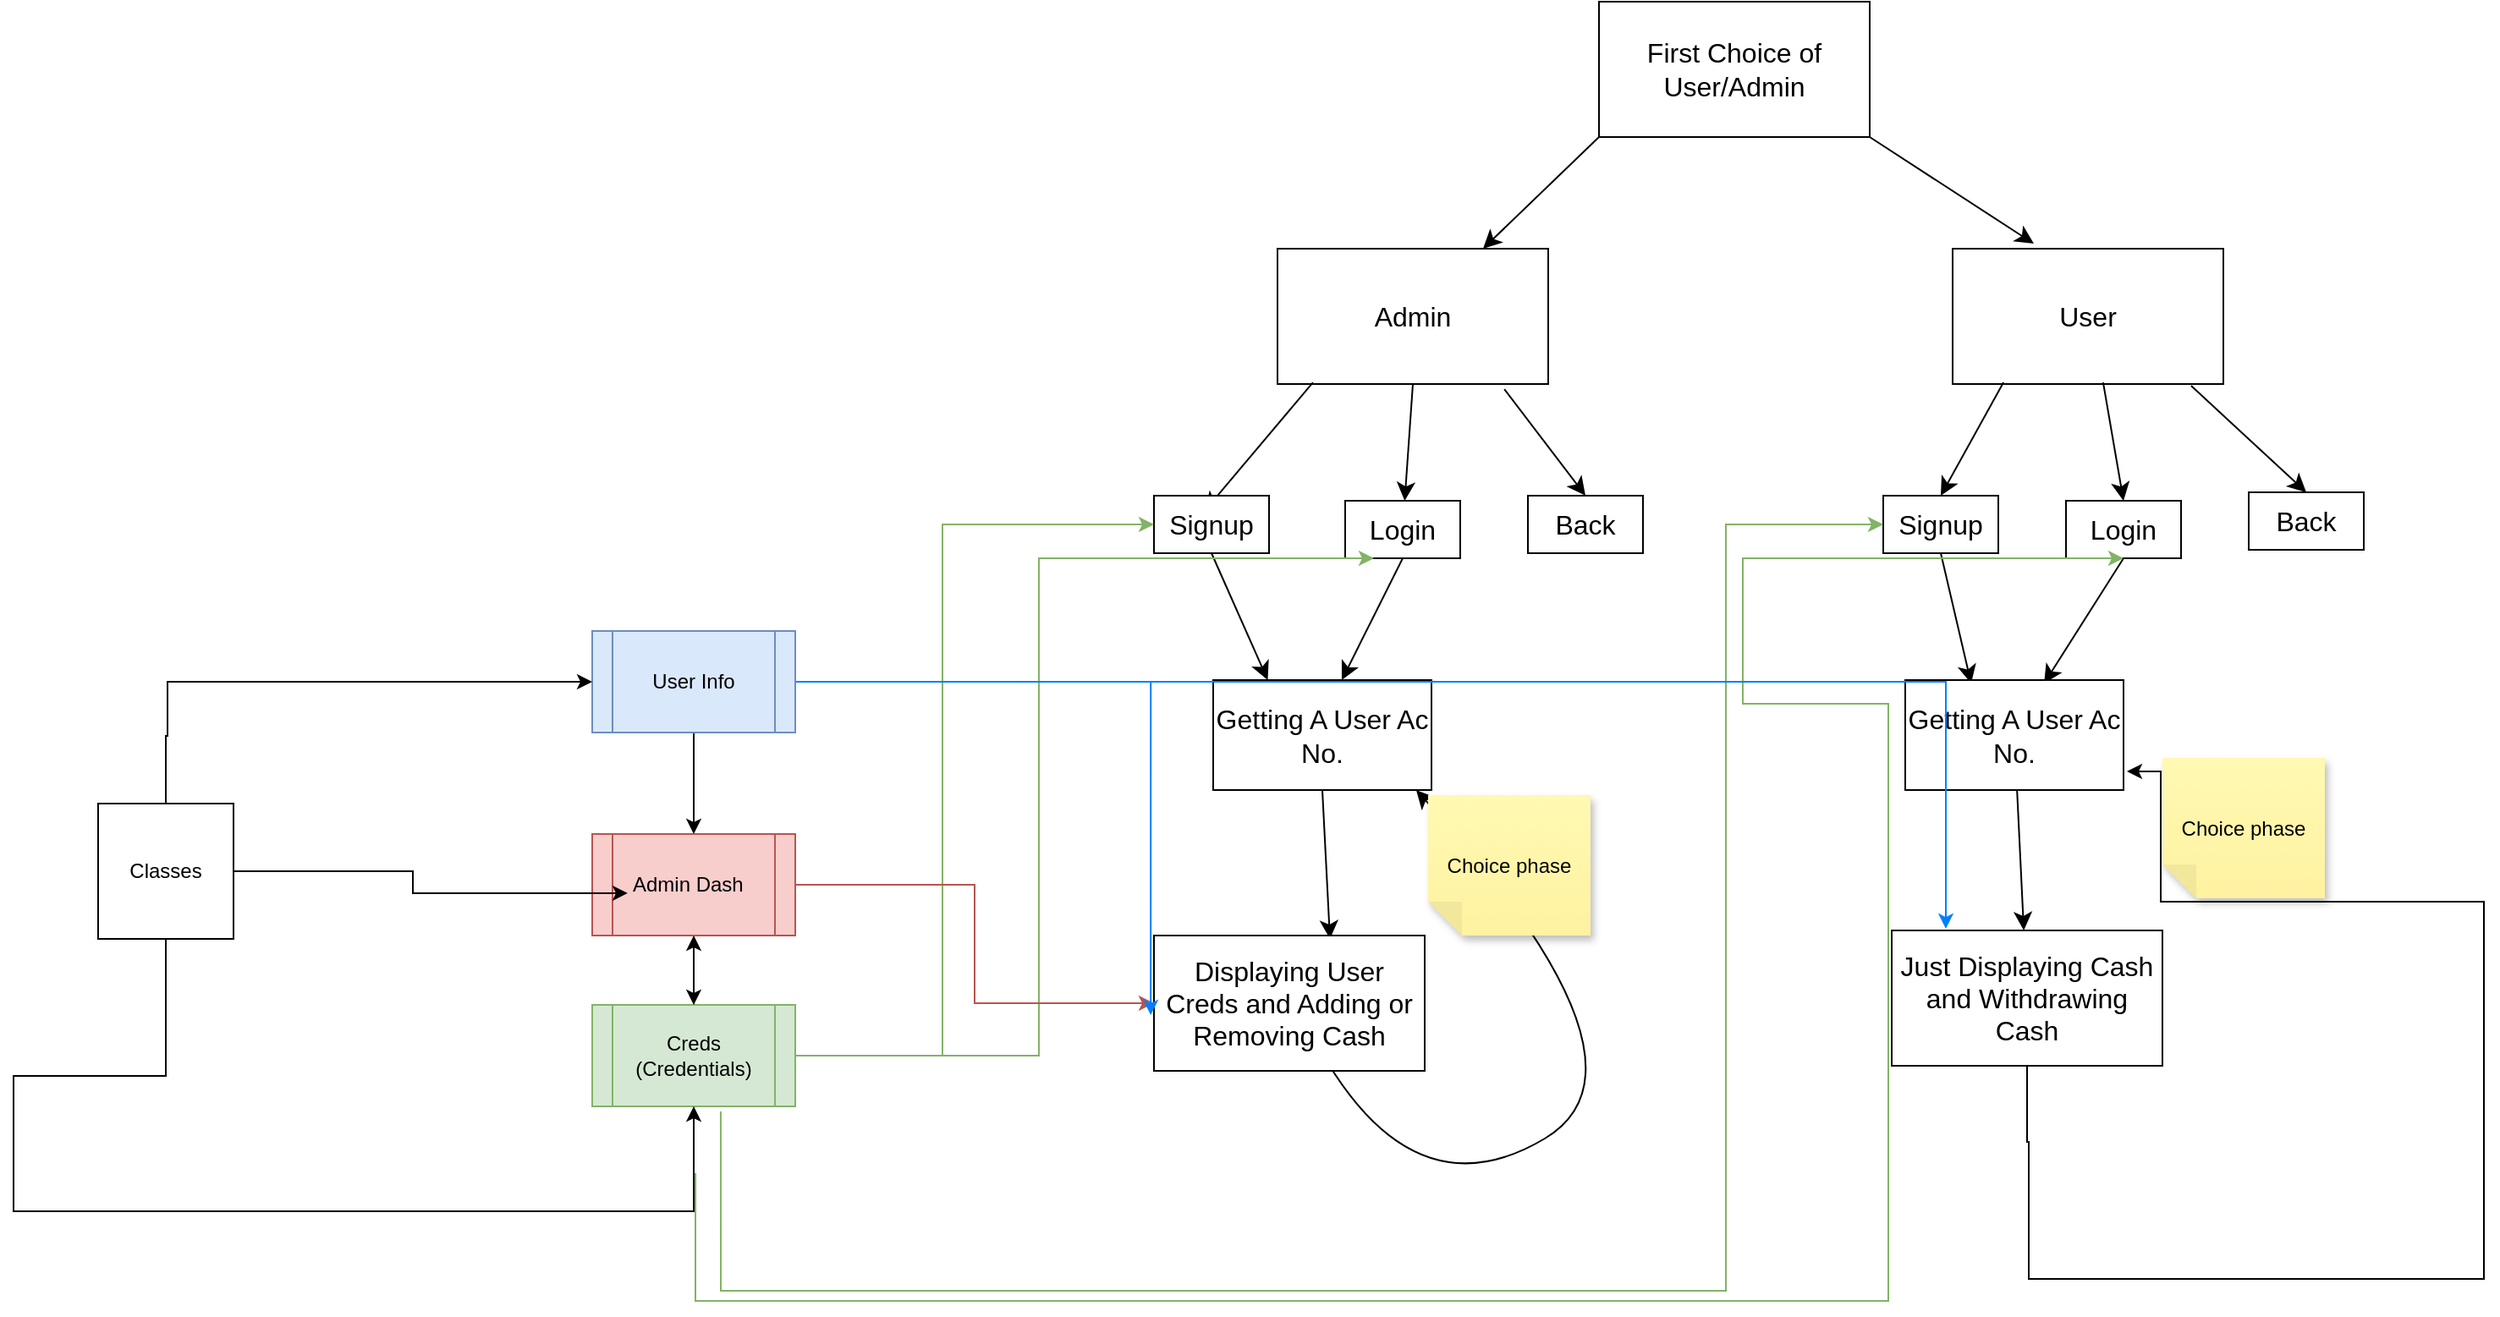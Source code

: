 <mxfile version="23.1.2" type="device">
  <diagram name="Page-1" id="r5ffIwT0-qjKUBOTaA5o">
    <mxGraphModel dx="2200" dy="539" grid="0" gridSize="10" guides="1" tooltips="1" connect="1" arrows="1" fold="1" page="0" pageScale="1" pageWidth="850" pageHeight="1100" math="0" shadow="0">
      <root>
        <mxCell id="0" />
        <mxCell id="1" parent="0" />
        <mxCell id="_A-_bPxh8dxzWCv0fmBQ-1" value="&lt;div&gt;First Choice of&lt;/div&gt;&lt;div&gt;User/Admin&lt;br&gt;&lt;/div&gt;" style="rounded=0;whiteSpace=wrap;html=1;fontSize=16;" parent="1" vertex="1">
          <mxGeometry x="117" y="65" width="160" height="80" as="geometry" />
        </mxCell>
        <mxCell id="_A-_bPxh8dxzWCv0fmBQ-8" value="" style="edgeStyle=none;orthogonalLoop=1;jettySize=auto;html=1;rounded=0;fontSize=12;curved=1;startSize=8;endSize=8;exitX=1;exitY=1;exitDx=0;exitDy=0;entryX=0.3;entryY=-0.037;entryDx=0;entryDy=0;entryPerimeter=0;" parent="1" source="_A-_bPxh8dxzWCv0fmBQ-1" target="_A-_bPxh8dxzWCv0fmBQ-11" edge="1">
          <mxGeometry width="120" relative="1" as="geometry">
            <mxPoint x="200" y="200" as="sourcePoint" />
            <mxPoint x="336" y="213" as="targetPoint" />
            <Array as="points" />
          </mxGeometry>
        </mxCell>
        <mxCell id="_A-_bPxh8dxzWCv0fmBQ-9" value="" style="edgeStyle=none;orthogonalLoop=1;jettySize=auto;html=1;rounded=0;fontSize=12;curved=1;startSize=8;endSize=8;exitX=0;exitY=1;exitDx=0;exitDy=0;" parent="1" source="_A-_bPxh8dxzWCv0fmBQ-1" target="_A-_bPxh8dxzWCv0fmBQ-10" edge="1">
          <mxGeometry width="120" relative="1" as="geometry">
            <mxPoint x="200" y="200" as="sourcePoint" />
            <mxPoint x="73" y="218" as="targetPoint" />
            <Array as="points" />
          </mxGeometry>
        </mxCell>
        <mxCell id="_A-_bPxh8dxzWCv0fmBQ-10" value="Admin" style="rounded=0;whiteSpace=wrap;html=1;fontSize=16;" parent="1" vertex="1">
          <mxGeometry x="-73" y="211" width="160" height="80" as="geometry" />
        </mxCell>
        <mxCell id="_A-_bPxh8dxzWCv0fmBQ-11" value="User" style="rounded=0;whiteSpace=wrap;html=1;fontSize=16;" parent="1" vertex="1">
          <mxGeometry x="326" y="211" width="160" height="80" as="geometry" />
        </mxCell>
        <mxCell id="_A-_bPxh8dxzWCv0fmBQ-12" value="" style="edgeStyle=none;orthogonalLoop=1;jettySize=auto;html=1;rounded=0;fontSize=12;curved=1;startSize=8;endSize=8;exitX=0.131;exitY=0.988;exitDx=0;exitDy=0;exitPerimeter=0;entryX=0.441;entryY=0.265;entryDx=0;entryDy=0;entryPerimeter=0;" parent="1" source="_A-_bPxh8dxzWCv0fmBQ-10" target="_A-_bPxh8dxzWCv0fmBQ-18" edge="1">
          <mxGeometry width="120" relative="1" as="geometry">
            <mxPoint x="200" y="303" as="sourcePoint" />
            <mxPoint x="-103" y="316" as="targetPoint" />
            <Array as="points" />
          </mxGeometry>
        </mxCell>
        <mxCell id="_A-_bPxh8dxzWCv0fmBQ-13" value="" style="edgeStyle=none;orthogonalLoop=1;jettySize=auto;html=1;rounded=0;fontSize=12;curved=1;startSize=8;endSize=8;exitX=0.838;exitY=1.038;exitDx=0;exitDy=0;exitPerimeter=0;entryX=0.5;entryY=0;entryDx=0;entryDy=0;entryPerimeter=0;" parent="1" source="_A-_bPxh8dxzWCv0fmBQ-10" target="_A-_bPxh8dxzWCv0fmBQ-24" edge="1">
          <mxGeometry width="120" relative="1" as="geometry">
            <mxPoint x="80" y="290.96" as="sourcePoint" />
            <mxPoint x="111" y="355" as="targetPoint" />
            <Array as="points" />
          </mxGeometry>
        </mxCell>
        <mxCell id="_A-_bPxh8dxzWCv0fmBQ-14" value="" style="edgeStyle=none;orthogonalLoop=1;jettySize=auto;html=1;rounded=0;fontSize=12;curved=1;startSize=8;endSize=8;exitX=0.881;exitY=1.013;exitDx=0;exitDy=0;exitPerimeter=0;entryX=0.5;entryY=0;entryDx=0;entryDy=0;" parent="1" source="_A-_bPxh8dxzWCv0fmBQ-11" target="_A-_bPxh8dxzWCv0fmBQ-27" edge="1">
          <mxGeometry width="120" relative="1" as="geometry">
            <mxPoint x="444.92" y="290.96" as="sourcePoint" />
            <mxPoint x="494.92" y="351.96" as="targetPoint" />
            <Array as="points" />
          </mxGeometry>
        </mxCell>
        <mxCell id="_A-_bPxh8dxzWCv0fmBQ-15" value="" style="edgeStyle=none;orthogonalLoop=1;jettySize=auto;html=1;rounded=0;fontSize=12;curved=1;startSize=8;endSize=8;exitX=0.188;exitY=0.988;exitDx=0;exitDy=0;exitPerimeter=0;entryX=0.5;entryY=0;entryDx=0;entryDy=0;" parent="1" source="_A-_bPxh8dxzWCv0fmBQ-11" target="_A-_bPxh8dxzWCv0fmBQ-25" edge="1">
          <mxGeometry width="120" relative="1" as="geometry">
            <mxPoint x="354" y="293" as="sourcePoint" />
            <mxPoint x="330" y="353" as="targetPoint" />
            <Array as="points" />
          </mxGeometry>
        </mxCell>
        <mxCell id="_A-_bPxh8dxzWCv0fmBQ-16" value="" style="edgeStyle=none;orthogonalLoop=1;jettySize=auto;html=1;rounded=0;fontSize=12;curved=1;startSize=8;endSize=8;exitX=0.556;exitY=0.988;exitDx=0;exitDy=0;exitPerimeter=0;entryX=0.5;entryY=0;entryDx=0;entryDy=0;" parent="1" source="_A-_bPxh8dxzWCv0fmBQ-11" target="_A-_bPxh8dxzWCv0fmBQ-26" edge="1">
          <mxGeometry width="120" relative="1" as="geometry">
            <mxPoint x="413" y="290.96" as="sourcePoint" />
            <mxPoint x="413" y="354" as="targetPoint" />
            <Array as="points" />
          </mxGeometry>
        </mxCell>
        <mxCell id="_A-_bPxh8dxzWCv0fmBQ-17" value="" style="edgeStyle=none;orthogonalLoop=1;jettySize=auto;html=1;rounded=0;fontSize=12;curved=1;startSize=8;endSize=8;exitX=0.5;exitY=1;exitDx=0;exitDy=0;" parent="1" source="_A-_bPxh8dxzWCv0fmBQ-10" target="_A-_bPxh8dxzWCv0fmBQ-23" edge="1">
          <mxGeometry width="120" relative="1" as="geometry">
            <mxPoint x="6" y="290.96" as="sourcePoint" />
            <mxPoint x="4" y="354.96" as="targetPoint" />
            <Array as="points" />
          </mxGeometry>
        </mxCell>
        <mxCell id="_A-_bPxh8dxzWCv0fmBQ-18" value="Signup" style="rounded=0;whiteSpace=wrap;html=1;fontSize=16;" parent="1" vertex="1">
          <mxGeometry x="-146" y="357" width="68" height="34" as="geometry" />
        </mxCell>
        <mxCell id="_A-_bPxh8dxzWCv0fmBQ-23" value="Login" style="rounded=0;whiteSpace=wrap;html=1;fontSize=16;" parent="1" vertex="1">
          <mxGeometry x="-33" y="360" width="68" height="34" as="geometry" />
        </mxCell>
        <mxCell id="_A-_bPxh8dxzWCv0fmBQ-24" value="Back" style="rounded=0;whiteSpace=wrap;html=1;fontSize=16;" parent="1" vertex="1">
          <mxGeometry x="75" y="357" width="68" height="34" as="geometry" />
        </mxCell>
        <mxCell id="_A-_bPxh8dxzWCv0fmBQ-25" value="Signup" style="rounded=0;whiteSpace=wrap;html=1;fontSize=16;" parent="1" vertex="1">
          <mxGeometry x="285" y="357" width="68" height="34" as="geometry" />
        </mxCell>
        <mxCell id="_A-_bPxh8dxzWCv0fmBQ-26" value="Login" style="rounded=0;whiteSpace=wrap;html=1;fontSize=16;" parent="1" vertex="1">
          <mxGeometry x="393" y="360" width="68" height="34" as="geometry" />
        </mxCell>
        <mxCell id="_A-_bPxh8dxzWCv0fmBQ-27" value="Back" style="rounded=0;whiteSpace=wrap;html=1;fontSize=16;" parent="1" vertex="1">
          <mxGeometry x="501" y="355" width="68" height="34" as="geometry" />
        </mxCell>
        <mxCell id="_A-_bPxh8dxzWCv0fmBQ-28" value="" style="edgeStyle=none;orthogonalLoop=1;jettySize=auto;html=1;rounded=0;fontSize=12;curved=1;startSize=8;endSize=8;exitX=0.5;exitY=1;exitDx=0;exitDy=0;entryX=0.25;entryY=0;entryDx=0;entryDy=0;" parent="1" source="_A-_bPxh8dxzWCv0fmBQ-18" target="_A-_bPxh8dxzWCv0fmBQ-32" edge="1">
          <mxGeometry width="120" relative="1" as="geometry">
            <mxPoint x="-115" y="397" as="sourcePoint" />
            <mxPoint x="-83" y="465" as="targetPoint" />
            <Array as="points" />
          </mxGeometry>
        </mxCell>
        <mxCell id="_A-_bPxh8dxzWCv0fmBQ-29" value="" style="edgeStyle=none;orthogonalLoop=1;jettySize=auto;html=1;rounded=0;fontSize=12;curved=1;startSize=8;endSize=8;exitX=0.5;exitY=1;exitDx=0;exitDy=0;entryX=0.589;entryY=0;entryDx=0;entryDy=0;entryPerimeter=0;" parent="1" source="_A-_bPxh8dxzWCv0fmBQ-23" target="_A-_bPxh8dxzWCv0fmBQ-32" edge="1">
          <mxGeometry width="120" relative="1" as="geometry">
            <mxPoint x="3" y="399" as="sourcePoint" />
            <mxPoint x="-27" y="467" as="targetPoint" />
            <Array as="points" />
          </mxGeometry>
        </mxCell>
        <mxCell id="_A-_bPxh8dxzWCv0fmBQ-30" value="" style="edgeStyle=none;orthogonalLoop=1;jettySize=auto;html=1;rounded=0;fontSize=12;curved=1;startSize=8;endSize=8;exitX=0.5;exitY=1;exitDx=0;exitDy=0;entryX=0.636;entryY=0.031;entryDx=0;entryDy=0;entryPerimeter=0;" parent="1" source="_A-_bPxh8dxzWCv0fmBQ-26" target="_A-_bPxh8dxzWCv0fmBQ-33" edge="1">
          <mxGeometry width="120" relative="1" as="geometry">
            <mxPoint x="426" y="398" as="sourcePoint" />
            <mxPoint x="397" y="468" as="targetPoint" />
            <Array as="points" />
          </mxGeometry>
        </mxCell>
        <mxCell id="_A-_bPxh8dxzWCv0fmBQ-31" value="" style="edgeStyle=none;orthogonalLoop=1;jettySize=auto;html=1;rounded=0;fontSize=12;curved=1;startSize=8;endSize=8;exitX=0.5;exitY=1;exitDx=0;exitDy=0;entryX=0.302;entryY=0.031;entryDx=0;entryDy=0;entryPerimeter=0;" parent="1" source="_A-_bPxh8dxzWCv0fmBQ-25" target="_A-_bPxh8dxzWCv0fmBQ-33" edge="1">
          <mxGeometry width="120" relative="1" as="geometry">
            <mxPoint x="316" y="394" as="sourcePoint" />
            <mxPoint x="325" y="464" as="targetPoint" />
            <Array as="points" />
          </mxGeometry>
        </mxCell>
        <mxCell id="_A-_bPxh8dxzWCv0fmBQ-32" value="Getting A User Ac No." style="rounded=0;whiteSpace=wrap;html=1;fontSize=16;" parent="1" vertex="1">
          <mxGeometry x="-111" y="466" width="129" height="65" as="geometry" />
        </mxCell>
        <mxCell id="_A-_bPxh8dxzWCv0fmBQ-39" value="" style="edgeStyle=none;curved=1;rounded=0;orthogonalLoop=1;jettySize=auto;html=1;fontSize=12;startSize=8;endSize=8;" parent="1" source="_A-_bPxh8dxzWCv0fmBQ-33" target="_A-_bPxh8dxzWCv0fmBQ-38" edge="1">
          <mxGeometry relative="1" as="geometry" />
        </mxCell>
        <mxCell id="_A-_bPxh8dxzWCv0fmBQ-33" value="Getting A User Ac No." style="rounded=0;whiteSpace=wrap;html=1;fontSize=16;" parent="1" vertex="1">
          <mxGeometry x="298" y="466" width="129" height="65" as="geometry" />
        </mxCell>
        <mxCell id="_A-_bPxh8dxzWCv0fmBQ-35" value="" style="edgeStyle=none;orthogonalLoop=1;jettySize=auto;html=1;rounded=0;fontSize=12;curved=1;startSize=8;endSize=8;exitX=0.5;exitY=1;exitDx=0;exitDy=0;entryX=0.65;entryY=0.025;entryDx=0;entryDy=0;entryPerimeter=0;" parent="1" source="_A-_bPxh8dxzWCv0fmBQ-32" target="_A-_bPxh8dxzWCv0fmBQ-36" edge="1">
          <mxGeometry width="120" relative="1" as="geometry">
            <mxPoint x="-47" y="553" as="sourcePoint" />
            <mxPoint x="-53" y="610" as="targetPoint" />
            <Array as="points" />
          </mxGeometry>
        </mxCell>
        <mxCell id="_A-_bPxh8dxzWCv0fmBQ-44" style="edgeStyle=none;curved=1;rounded=0;orthogonalLoop=1;jettySize=auto;html=1;fontSize=12;startSize=8;endSize=8;entryX=0.93;entryY=1;entryDx=0;entryDy=0;entryPerimeter=0;" parent="1" source="_A-_bPxh8dxzWCv0fmBQ-36" target="_A-_bPxh8dxzWCv0fmBQ-32" edge="1">
          <mxGeometry relative="1" as="geometry">
            <mxPoint x="124" y="620" as="targetPoint" />
            <Array as="points">
              <mxPoint x="13" y="780" />
              <mxPoint x="157" y="694" />
            </Array>
          </mxGeometry>
        </mxCell>
        <mxCell id="_A-_bPxh8dxzWCv0fmBQ-36" value="Displaying User Creds and Adding or Removing Cash" style="rounded=0;whiteSpace=wrap;html=1;fontSize=16;" parent="1" vertex="1">
          <mxGeometry x="-146" y="617" width="160" height="80" as="geometry" />
        </mxCell>
        <mxCell id="OGSjCngKymhnxez_8z23-2" value="" style="edgeStyle=orthogonalEdgeStyle;rounded=0;orthogonalLoop=1;jettySize=auto;html=1;" edge="1" parent="1" source="_A-_bPxh8dxzWCv0fmBQ-38">
          <mxGeometry relative="1" as="geometry">
            <mxPoint x="429" y="520" as="targetPoint" />
            <Array as="points">
              <mxPoint x="370" y="739" />
              <mxPoint x="371" y="739" />
              <mxPoint x="371" y="820" />
              <mxPoint x="640" y="820" />
              <mxPoint x="640" y="597" />
              <mxPoint x="449" y="597" />
            </Array>
          </mxGeometry>
        </mxCell>
        <mxCell id="_A-_bPxh8dxzWCv0fmBQ-38" value="Just Displaying Cash and Withdrawing Cash" style="rounded=0;whiteSpace=wrap;html=1;fontSize=16;" parent="1" vertex="1">
          <mxGeometry x="290" y="614" width="160" height="80" as="geometry" />
        </mxCell>
        <mxCell id="OGSjCngKymhnxez_8z23-3" value="Choice phase" style="shape=note;whiteSpace=wrap;html=1;backgroundOutline=1;fontColor=#000000;darkOpacity=0.05;fillColor=#FFF9B2;strokeColor=none;fillStyle=solid;direction=west;gradientDirection=north;gradientColor=#FFF2A1;shadow=1;size=20;pointerEvents=1;" vertex="1" parent="1">
          <mxGeometry x="16" y="534" width="96" height="83" as="geometry" />
        </mxCell>
        <mxCell id="OGSjCngKymhnxez_8z23-4" value="Choice phase" style="shape=note;whiteSpace=wrap;html=1;backgroundOutline=1;fontColor=#000000;darkOpacity=0.05;fillColor=#FFF9B2;strokeColor=none;fillStyle=solid;direction=west;gradientDirection=north;gradientColor=#FFF2A1;shadow=1;size=20;pointerEvents=1;" vertex="1" parent="1">
          <mxGeometry x="450" y="512" width="96" height="83" as="geometry" />
        </mxCell>
        <mxCell id="OGSjCngKymhnxez_8z23-10" value="" style="edgeStyle=orthogonalEdgeStyle;rounded=0;orthogonalLoop=1;jettySize=auto;html=1;" edge="1" parent="1" source="OGSjCngKymhnxez_8z23-5" target="OGSjCngKymhnxez_8z23-6">
          <mxGeometry relative="1" as="geometry" />
        </mxCell>
        <mxCell id="OGSjCngKymhnxez_8z23-16" value="" style="edgeStyle=orthogonalEdgeStyle;rounded=0;orthogonalLoop=1;jettySize=auto;html=1;entryX=0;entryY=0.5;entryDx=0;entryDy=0;fillColor=#d5e8d4;strokeColor=#82b366;" edge="1" parent="1" source="OGSjCngKymhnxez_8z23-5" target="_A-_bPxh8dxzWCv0fmBQ-18">
          <mxGeometry relative="1" as="geometry">
            <mxPoint x="-272" y="385" as="targetPoint" />
            <Array as="points">
              <mxPoint x="-271" y="688" />
              <mxPoint x="-271" y="374" />
            </Array>
          </mxGeometry>
        </mxCell>
        <mxCell id="OGSjCngKymhnxez_8z23-18" value="" style="edgeStyle=orthogonalEdgeStyle;rounded=0;orthogonalLoop=1;jettySize=auto;html=1;entryX=0.25;entryY=1;entryDx=0;entryDy=0;fillColor=#d5e8d4;strokeColor=#82b366;" edge="1" parent="1" source="OGSjCngKymhnxez_8z23-5" target="_A-_bPxh8dxzWCv0fmBQ-23">
          <mxGeometry relative="1" as="geometry">
            <mxPoint x="-27" y="417" as="targetPoint" />
            <Array as="points">
              <mxPoint x="-214" y="688" />
              <mxPoint x="-214" y="394" />
            </Array>
          </mxGeometry>
        </mxCell>
        <mxCell id="OGSjCngKymhnxez_8z23-20" value="" style="edgeStyle=orthogonalEdgeStyle;rounded=0;orthogonalLoop=1;jettySize=auto;html=1;exitX=0.633;exitY=1.05;exitDx=0;exitDy=0;exitPerimeter=0;entryX=0;entryY=0.5;entryDx=0;entryDy=0;fillColor=#d5e8d4;strokeColor=#82b366;" edge="1" parent="1" source="OGSjCngKymhnxez_8z23-5" target="_A-_bPxh8dxzWCv0fmBQ-25">
          <mxGeometry relative="1" as="geometry">
            <mxPoint x="-396" y="727" as="sourcePoint" />
            <mxPoint x="191" y="817" as="targetPoint" />
            <Array as="points">
              <mxPoint x="-402" y="827" />
              <mxPoint x="192" y="827" />
              <mxPoint x="192" y="374" />
            </Array>
          </mxGeometry>
        </mxCell>
        <mxCell id="OGSjCngKymhnxez_8z23-22" value="" style="edgeStyle=orthogonalEdgeStyle;rounded=0;orthogonalLoop=1;jettySize=auto;html=1;entryX=0.5;entryY=1;entryDx=0;entryDy=0;fillColor=#d5e8d4;strokeColor=#82b366;" edge="1" parent="1" source="OGSjCngKymhnxez_8z23-5" target="_A-_bPxh8dxzWCv0fmBQ-26">
          <mxGeometry relative="1" as="geometry">
            <mxPoint x="202" y="459" as="targetPoint" />
            <Array as="points">
              <mxPoint x="-418" y="758" />
              <mxPoint x="-417" y="758" />
              <mxPoint x="-417" y="833" />
              <mxPoint x="288" y="833" />
              <mxPoint x="288" y="480" />
              <mxPoint x="202" y="480" />
              <mxPoint x="202" y="394" />
            </Array>
          </mxGeometry>
        </mxCell>
        <mxCell id="OGSjCngKymhnxez_8z23-5" value="&lt;div&gt;Creds&lt;/div&gt;&lt;div&gt;(Credentials)&lt;br&gt;&lt;/div&gt;" style="shape=process;whiteSpace=wrap;html=1;backgroundOutline=1;fillColor=#d5e8d4;strokeColor=#82b366;" vertex="1" parent="1">
          <mxGeometry x="-478" y="658" width="120" height="60" as="geometry" />
        </mxCell>
        <mxCell id="OGSjCngKymhnxez_8z23-9" value="" style="edgeStyle=orthogonalEdgeStyle;rounded=0;orthogonalLoop=1;jettySize=auto;html=1;" edge="1" parent="1" source="OGSjCngKymhnxez_8z23-6" target="OGSjCngKymhnxez_8z23-5">
          <mxGeometry relative="1" as="geometry" />
        </mxCell>
        <mxCell id="OGSjCngKymhnxez_8z23-28" value="" style="edgeStyle=orthogonalEdgeStyle;rounded=0;orthogonalLoop=1;jettySize=auto;html=1;fillColor=#f8cecc;strokeColor=#b85450;" edge="1" parent="1" source="OGSjCngKymhnxez_8z23-6" target="_A-_bPxh8dxzWCv0fmBQ-36">
          <mxGeometry relative="1" as="geometry">
            <mxPoint x="-258" y="587" as="targetPoint" />
          </mxGeometry>
        </mxCell>
        <mxCell id="OGSjCngKymhnxez_8z23-6" value="Admin Dash&amp;nbsp;&amp;nbsp; " style="shape=process;whiteSpace=wrap;html=1;backgroundOutline=1;fillColor=#f8cecc;strokeColor=#b85450;" vertex="1" parent="1">
          <mxGeometry x="-478" y="557" width="120" height="60" as="geometry" />
        </mxCell>
        <mxCell id="OGSjCngKymhnxez_8z23-8" value="" style="edgeStyle=orthogonalEdgeStyle;rounded=0;orthogonalLoop=1;jettySize=auto;html=1;" edge="1" parent="1" source="OGSjCngKymhnxez_8z23-7" target="OGSjCngKymhnxez_8z23-6">
          <mxGeometry relative="1" as="geometry" />
        </mxCell>
        <mxCell id="OGSjCngKymhnxez_8z23-24" value="" style="edgeStyle=orthogonalEdgeStyle;rounded=0;orthogonalLoop=1;jettySize=auto;html=1;entryX=-0.012;entryY=0.588;entryDx=0;entryDy=0;entryPerimeter=0;fillColor=#dae8fc;strokeColor=#007FFF;" edge="1" parent="1" source="OGSjCngKymhnxez_8z23-7" target="_A-_bPxh8dxzWCv0fmBQ-36">
          <mxGeometry relative="1" as="geometry">
            <mxPoint x="-278" y="467" as="targetPoint" />
          </mxGeometry>
        </mxCell>
        <mxCell id="OGSjCngKymhnxez_8z23-26" value="" style="edgeStyle=orthogonalEdgeStyle;rounded=0;orthogonalLoop=1;jettySize=auto;html=1;entryX=0.2;entryY=-0.012;entryDx=0;entryDy=0;entryPerimeter=0;fillColor=#dae8fc;strokeColor=#007FFF;" edge="1" parent="1" source="OGSjCngKymhnxez_8z23-7" target="_A-_bPxh8dxzWCv0fmBQ-38">
          <mxGeometry relative="1" as="geometry">
            <mxPoint x="-278" y="467" as="targetPoint" />
          </mxGeometry>
        </mxCell>
        <mxCell id="OGSjCngKymhnxez_8z23-7" value="User Info" style="shape=process;whiteSpace=wrap;html=1;backgroundOutline=1;fillColor=#dae8fc;strokeColor=#6c8ebf;" vertex="1" parent="1">
          <mxGeometry x="-478" y="437" width="120" height="60" as="geometry" />
        </mxCell>
        <mxCell id="OGSjCngKymhnxez_8z23-31" value="" style="edgeStyle=orthogonalEdgeStyle;rounded=0;orthogonalLoop=1;jettySize=auto;html=1;entryX=0.175;entryY=0.583;entryDx=0;entryDy=0;entryPerimeter=0;" edge="1" parent="1" source="OGSjCngKymhnxez_8z23-29" target="OGSjCngKymhnxez_8z23-6">
          <mxGeometry relative="1" as="geometry">
            <mxPoint x="-610" y="579" as="targetPoint" />
          </mxGeometry>
        </mxCell>
        <mxCell id="OGSjCngKymhnxez_8z23-33" value="" style="edgeStyle=orthogonalEdgeStyle;rounded=0;orthogonalLoop=1;jettySize=auto;html=1;" edge="1" parent="1" source="OGSjCngKymhnxez_8z23-29" target="OGSjCngKymhnxez_8z23-5">
          <mxGeometry relative="1" as="geometry">
            <mxPoint x="-735" y="780" as="targetPoint" />
            <Array as="points">
              <mxPoint x="-730" y="700" />
              <mxPoint x="-820" y="700" />
              <mxPoint x="-820" y="780" />
              <mxPoint x="-418" y="780" />
            </Array>
          </mxGeometry>
        </mxCell>
        <mxCell id="OGSjCngKymhnxez_8z23-35" value="" style="edgeStyle=orthogonalEdgeStyle;rounded=0;orthogonalLoop=1;jettySize=auto;html=1;" edge="1" parent="1" source="OGSjCngKymhnxez_8z23-29" target="OGSjCngKymhnxez_8z23-7">
          <mxGeometry relative="1" as="geometry">
            <mxPoint x="-730" y="459" as="targetPoint" />
            <Array as="points">
              <mxPoint x="-730" y="499" />
              <mxPoint x="-729" y="467" />
            </Array>
          </mxGeometry>
        </mxCell>
        <mxCell id="OGSjCngKymhnxez_8z23-29" value="Classes" style="whiteSpace=wrap;html=1;aspect=fixed;" vertex="1" parent="1">
          <mxGeometry x="-770" y="539" width="80" height="80" as="geometry" />
        </mxCell>
      </root>
    </mxGraphModel>
  </diagram>
</mxfile>
